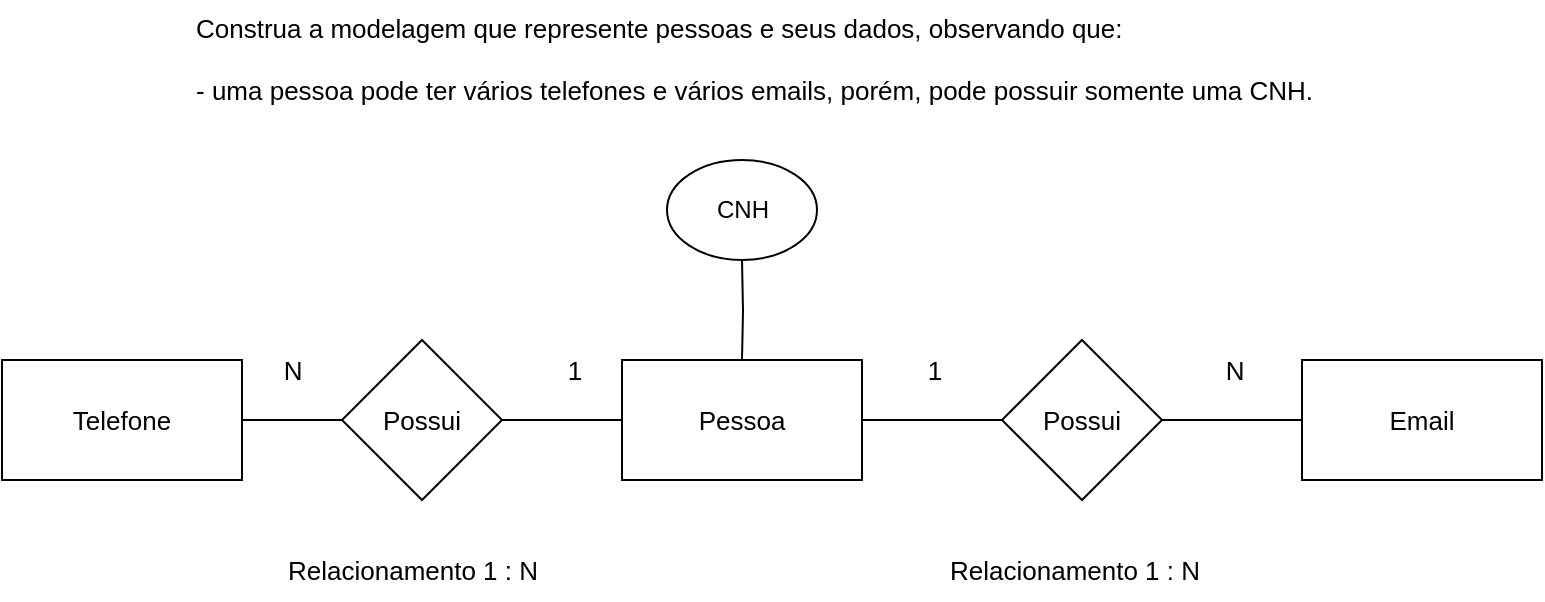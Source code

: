 <mxfile version="21.6.5" type="device">
  <diagram name="Página-1" id="27DKtCX-k-tQClpGJ1Pg">
    <mxGraphModel dx="1050" dy="581" grid="1" gridSize="10" guides="1" tooltips="1" connect="1" arrows="1" fold="1" page="1" pageScale="1" pageWidth="827" pageHeight="1169" math="0" shadow="0">
      <root>
        <mxCell id="0" />
        <mxCell id="1" parent="0" />
        <mxCell id="8RId-lNFVbK9tMFixU21-1" value="&lt;div style=&quot;font-size: 13px;&quot;&gt;&lt;font style=&quot;font-size: 13px;&quot;&gt;Construa a modelagem que represente pessoas e seus dados, observando que:&lt;/font&gt;&lt;/div&gt;&lt;div style=&quot;font-size: 13px;&quot;&gt;&lt;font style=&quot;font-size: 13px;&quot;&gt;&lt;br&gt;&lt;/font&gt;&lt;/div&gt;&lt;div style=&quot;font-size: 13px;&quot;&gt;&lt;font style=&quot;font-size: 13px;&quot;&gt;- uma pessoa pode ter vários telefones e vários emails, porém, pode possuir somente uma CNH.&lt;/font&gt;&lt;/div&gt;" style="text;html=1;align=left;verticalAlign=middle;resizable=0;points=[];autosize=1;strokeColor=none;fillColor=none;" parent="1" vertex="1">
          <mxGeometry x="115" y="40" width="580" height="60" as="geometry" />
        </mxCell>
        <mxCell id="8RId-lNFVbK9tMFixU21-13" style="edgeStyle=orthogonalEdgeStyle;rounded=0;orthogonalLoop=1;jettySize=auto;html=1;entryX=1;entryY=0.5;entryDx=0;entryDy=0;endArrow=none;endFill=0;" parent="1" source="8RId-lNFVbK9tMFixU21-2" target="8RId-lNFVbK9tMFixU21-8" edge="1">
          <mxGeometry relative="1" as="geometry" />
        </mxCell>
        <mxCell id="8RId-lNFVbK9tMFixU21-2" value="&lt;font style=&quot;font-size: 13px;&quot;&gt;Pessoa&lt;/font&gt;" style="rounded=0;whiteSpace=wrap;html=1;" parent="1" vertex="1">
          <mxGeometry x="330" y="220" width="120" height="60" as="geometry" />
        </mxCell>
        <mxCell id="8RId-lNFVbK9tMFixU21-4" value="&lt;span style=&quot;font-size: 13px;&quot;&gt;Email&lt;/span&gt;" style="rounded=0;whiteSpace=wrap;html=1;" parent="1" vertex="1">
          <mxGeometry x="670" y="220" width="120" height="60" as="geometry" />
        </mxCell>
        <mxCell id="8RId-lNFVbK9tMFixU21-14" style="edgeStyle=orthogonalEdgeStyle;rounded=0;orthogonalLoop=1;jettySize=auto;html=1;entryX=0;entryY=0.5;entryDx=0;entryDy=0;endArrow=none;endFill=0;" parent="1" source="8RId-lNFVbK9tMFixU21-5" target="8RId-lNFVbK9tMFixU21-8" edge="1">
          <mxGeometry relative="1" as="geometry" />
        </mxCell>
        <mxCell id="8RId-lNFVbK9tMFixU21-5" value="&lt;span style=&quot;font-size: 13px;&quot;&gt;Telefone&lt;/span&gt;" style="rounded=0;whiteSpace=wrap;html=1;" parent="1" vertex="1">
          <mxGeometry x="20" y="220" width="120" height="60" as="geometry" />
        </mxCell>
        <mxCell id="8RId-lNFVbK9tMFixU21-10" style="edgeStyle=orthogonalEdgeStyle;rounded=0;orthogonalLoop=1;jettySize=auto;html=1;exitX=0.5;exitY=1;exitDx=0;exitDy=0;entryX=0.5;entryY=0;entryDx=0;entryDy=0;endArrow=none;endFill=0;" parent="1" target="8RId-lNFVbK9tMFixU21-2" edge="1">
          <mxGeometry relative="1" as="geometry">
            <mxPoint x="390" y="170" as="sourcePoint" />
          </mxGeometry>
        </mxCell>
        <mxCell id="8RId-lNFVbK9tMFixU21-11" style="edgeStyle=orthogonalEdgeStyle;rounded=0;orthogonalLoop=1;jettySize=auto;html=1;entryX=1;entryY=0.5;entryDx=0;entryDy=0;endArrow=none;endFill=0;" parent="1" source="8RId-lNFVbK9tMFixU21-7" target="8RId-lNFVbK9tMFixU21-2" edge="1">
          <mxGeometry relative="1" as="geometry" />
        </mxCell>
        <mxCell id="8RId-lNFVbK9tMFixU21-12" style="edgeStyle=orthogonalEdgeStyle;rounded=0;orthogonalLoop=1;jettySize=auto;html=1;exitX=1;exitY=0.5;exitDx=0;exitDy=0;entryX=0;entryY=0.5;entryDx=0;entryDy=0;endArrow=none;endFill=0;" parent="1" source="8RId-lNFVbK9tMFixU21-7" target="8RId-lNFVbK9tMFixU21-4" edge="1">
          <mxGeometry relative="1" as="geometry" />
        </mxCell>
        <mxCell id="8RId-lNFVbK9tMFixU21-7" value="&lt;font style=&quot;font-size: 13px;&quot;&gt;Possui&lt;/font&gt;" style="rhombus;whiteSpace=wrap;html=1;" parent="1" vertex="1">
          <mxGeometry x="520" y="210" width="80" height="80" as="geometry" />
        </mxCell>
        <mxCell id="8RId-lNFVbK9tMFixU21-8" value="&lt;font style=&quot;font-size: 13px;&quot;&gt;Possui&lt;/font&gt;" style="rhombus;whiteSpace=wrap;html=1;" parent="1" vertex="1">
          <mxGeometry x="190" y="210" width="80" height="80" as="geometry" />
        </mxCell>
        <mxCell id="8RId-lNFVbK9tMFixU21-15" value="&lt;font style=&quot;font-size: 13px;&quot;&gt;1&lt;/font&gt;" style="text;html=1;align=center;verticalAlign=middle;resizable=0;points=[];autosize=1;strokeColor=none;fillColor=none;" parent="1" vertex="1">
          <mxGeometry x="291" y="210" width="30" height="30" as="geometry" />
        </mxCell>
        <mxCell id="8RId-lNFVbK9tMFixU21-17" value="&lt;font style=&quot;font-size: 13px;&quot;&gt;1&lt;/font&gt;" style="text;html=1;align=center;verticalAlign=middle;resizable=0;points=[];autosize=1;strokeColor=none;fillColor=none;" parent="1" vertex="1">
          <mxGeometry x="471" y="210" width="30" height="30" as="geometry" />
        </mxCell>
        <mxCell id="8RId-lNFVbK9tMFixU21-18" value="&lt;span style=&quot;font-size: 13px;&quot;&gt;N&lt;/span&gt;" style="text;html=1;align=center;verticalAlign=middle;resizable=0;points=[];autosize=1;strokeColor=none;fillColor=none;" parent="1" vertex="1">
          <mxGeometry x="621" y="210" width="30" height="30" as="geometry" />
        </mxCell>
        <mxCell id="8RId-lNFVbK9tMFixU21-19" value="&lt;span style=&quot;font-size: 13px;&quot;&gt;N&lt;/span&gt;" style="text;html=1;align=center;verticalAlign=middle;resizable=0;points=[];autosize=1;strokeColor=none;fillColor=none;" parent="1" vertex="1">
          <mxGeometry x="150" y="210" width="30" height="30" as="geometry" />
        </mxCell>
        <mxCell id="8RId-lNFVbK9tMFixU21-22" value="&lt;font style=&quot;font-size: 13px;&quot;&gt;Relacionamento 1 : N&lt;/font&gt;" style="text;html=1;align=center;verticalAlign=middle;resizable=0;points=[];autosize=1;strokeColor=none;fillColor=none;" parent="1" vertex="1">
          <mxGeometry x="150" y="310" width="150" height="30" as="geometry" />
        </mxCell>
        <mxCell id="8RId-lNFVbK9tMFixU21-23" value="&lt;font style=&quot;font-size: 13px;&quot;&gt;Relacionamento 1 : N&lt;/font&gt;" style="text;html=1;align=center;verticalAlign=middle;resizable=0;points=[];autosize=1;strokeColor=none;fillColor=none;" parent="1" vertex="1">
          <mxGeometry x="481" y="310" width="150" height="30" as="geometry" />
        </mxCell>
        <mxCell id="W-O9CXM4KIhIfWldzeVs-1" value="CNH" style="ellipse;whiteSpace=wrap;html=1;" vertex="1" parent="1">
          <mxGeometry x="352.5" y="120" width="75" height="50" as="geometry" />
        </mxCell>
      </root>
    </mxGraphModel>
  </diagram>
</mxfile>
